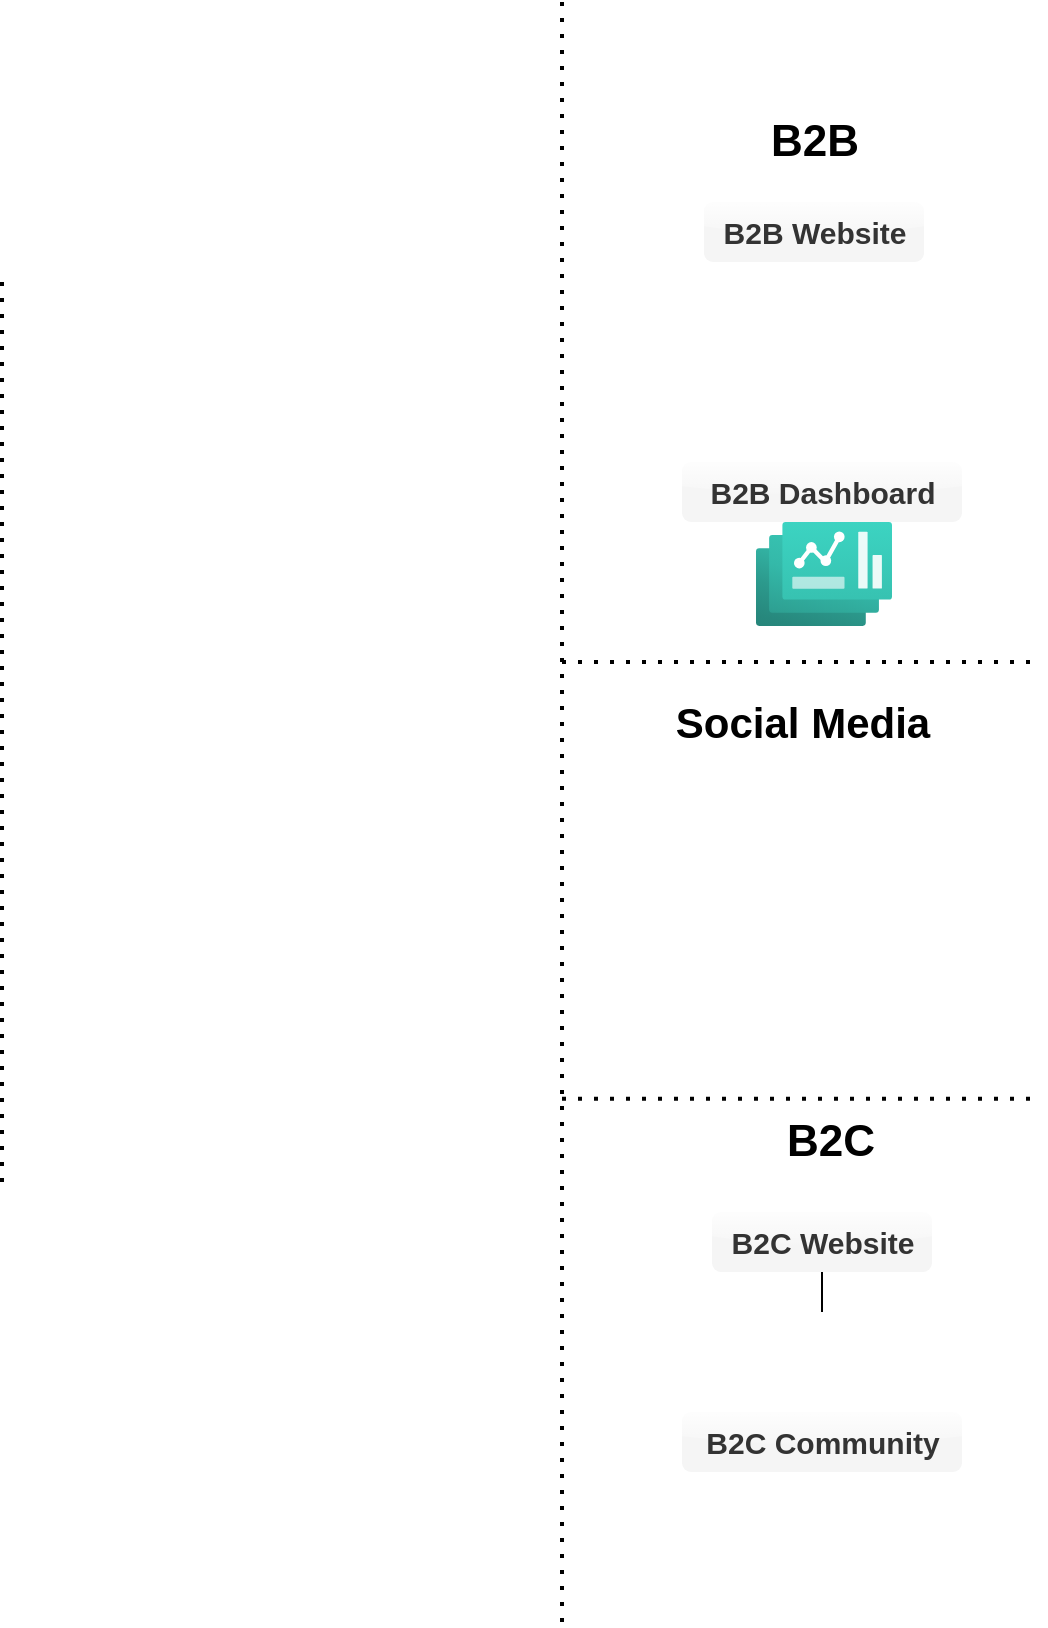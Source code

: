<mxfile version="21.1.2" type="github">
  <diagram name="Birds Eye View" id="2dJY-aPmXwigr7amAttw">
    <mxGraphModel dx="1095" dy="668" grid="1" gridSize="10" guides="1" tooltips="1" connect="1" arrows="1" fold="1" page="1" pageScale="1" pageWidth="1100" pageHeight="850" math="0" shadow="0">
      <root>
        <mxCell id="0" />
        <mxCell id="1" parent="0" />
        <mxCell id="melnFsx0FvC3lrg1FxyG-5" value="" style="endArrow=none;dashed=1;html=1;dashPattern=1 3;strokeWidth=2;rounded=0;" edge="1" parent="1">
          <mxGeometry width="50" height="50" relative="1" as="geometry">
            <mxPoint x="280" y="610" as="sourcePoint" />
            <mxPoint x="280" y="160" as="targetPoint" />
          </mxGeometry>
        </mxCell>
        <mxCell id="melnFsx0FvC3lrg1FxyG-6" value="" style="endArrow=none;dashed=1;html=1;dashPattern=1 3;strokeWidth=2;rounded=0;" edge="1" parent="1">
          <mxGeometry width="50" height="50" relative="1" as="geometry">
            <mxPoint x="560" y="830" as="sourcePoint" />
            <mxPoint x="560" y="20" as="targetPoint" />
          </mxGeometry>
        </mxCell>
        <mxCell id="melnFsx0FvC3lrg1FxyG-12" value="" style="edgeStyle=orthogonalEdgeStyle;rounded=0;orthogonalLoop=1;jettySize=auto;html=1;" edge="1" parent="1" source="melnFsx0FvC3lrg1FxyG-13" target="melnFsx0FvC3lrg1FxyG-8">
          <mxGeometry relative="1" as="geometry" />
        </mxCell>
        <mxCell id="melnFsx0FvC3lrg1FxyG-7" value="" style="shape=image;html=1;verticalAlign=top;verticalLabelPosition=bottom;labelBackgroundColor=#ffffff;imageAspect=0;aspect=fixed;image=https://cdn2.iconfinder.com/data/icons/seo-flat-6/128/22_Page_Quality-128.png" vertex="1" parent="1">
          <mxGeometry x="646" y="150" width="90" height="90" as="geometry" />
        </mxCell>
        <mxCell id="melnFsx0FvC3lrg1FxyG-8" value="" style="shape=image;html=1;verticalAlign=top;verticalLabelPosition=bottom;labelBackgroundColor=#ffffff;imageAspect=0;aspect=fixed;image=https://cdn2.iconfinder.com/data/icons/seo-flat-6/128/03_Landing_Page_Optimization-128.png" vertex="1" parent="1">
          <mxGeometry x="650" y="645" width="80" height="80" as="geometry" />
        </mxCell>
        <mxCell id="melnFsx0FvC3lrg1FxyG-9" value="B2B Website" style="text;html=1;align=center;verticalAlign=middle;resizable=0;points=[];autosize=1;strokeColor=none;fillColor=#f5f5f5;fontStyle=1;fontSize=15;rounded=1;glass=1;fontColor=#333333;shadow=0;" vertex="1" parent="1">
          <mxGeometry x="631" y="120" width="110" height="30" as="geometry" />
        </mxCell>
        <mxCell id="melnFsx0FvC3lrg1FxyG-13" value="B2C Website" style="text;html=1;align=center;verticalAlign=middle;resizable=0;points=[];autosize=1;strokeColor=none;fillColor=#f5f5f5;fontStyle=1;fontSize=15;rounded=1;glass=1;fontColor=#333333;shadow=0;" vertex="1" parent="1">
          <mxGeometry x="635" y="625" width="110" height="30" as="geometry" />
        </mxCell>
        <mxCell id="melnFsx0FvC3lrg1FxyG-15" value="" style="image;aspect=fixed;html=1;points=[];align=center;fontSize=12;image=img/lib/azure2/other/Dashboard_Hub.svg;" vertex="1" parent="1">
          <mxGeometry x="657" y="280" width="68" height="52" as="geometry" />
        </mxCell>
        <mxCell id="melnFsx0FvC3lrg1FxyG-16" value="B2B Dashboard" style="text;html=1;align=center;verticalAlign=middle;resizable=0;points=[];autosize=1;strokeColor=none;fillColor=#f5f5f5;fontStyle=1;fontSize=15;rounded=1;glass=1;fontColor=#333333;shadow=0;" vertex="1" parent="1">
          <mxGeometry x="620" y="250" width="140" height="30" as="geometry" />
        </mxCell>
        <mxCell id="melnFsx0FvC3lrg1FxyG-17" value="" style="endArrow=none;dashed=1;html=1;dashPattern=1 3;strokeWidth=2;rounded=0;" edge="1" parent="1">
          <mxGeometry width="50" height="50" relative="1" as="geometry">
            <mxPoint x="560" y="350" as="sourcePoint" />
            <mxPoint x="800" y="350" as="targetPoint" />
          </mxGeometry>
        </mxCell>
        <mxCell id="melnFsx0FvC3lrg1FxyG-18" value="" style="shape=image;html=1;verticalAlign=top;verticalLabelPosition=bottom;labelBackgroundColor=#ffffff;imageAspect=0;aspect=fixed;image=https://cdn4.iconfinder.com/data/icons/computer-and-web-2/500/Dashboard-128.png" vertex="1" parent="1">
          <mxGeometry x="650" y="745" width="80" height="80" as="geometry" />
        </mxCell>
        <mxCell id="melnFsx0FvC3lrg1FxyG-19" value="B2C Community&lt;br&gt;" style="text;html=1;align=center;verticalAlign=middle;resizable=0;points=[];autosize=1;strokeColor=none;fillColor=#f5f5f5;fontStyle=1;fontSize=15;rounded=1;glass=1;fontColor=#333333;shadow=0;" vertex="1" parent="1">
          <mxGeometry x="620" y="725" width="140" height="30" as="geometry" />
        </mxCell>
        <mxCell id="melnFsx0FvC3lrg1FxyG-20" value="&lt;b&gt;&lt;font style=&quot;font-size: 22px;&quot;&gt;B2C&lt;/font&gt;&lt;/b&gt;" style="text;html=1;align=center;verticalAlign=middle;resizable=0;points=[];autosize=1;strokeColor=none;fillColor=none;" vertex="1" parent="1">
          <mxGeometry x="659" y="570" width="70" height="40" as="geometry" />
        </mxCell>
        <mxCell id="melnFsx0FvC3lrg1FxyG-21" value="&lt;b&gt;&lt;font style=&quot;font-size: 22px;&quot;&gt;B2B&lt;/font&gt;&lt;/b&gt;" style="text;html=1;align=center;verticalAlign=middle;resizable=0;points=[];autosize=1;strokeColor=none;fillColor=none;" vertex="1" parent="1">
          <mxGeometry x="651" y="70" width="70" height="40" as="geometry" />
        </mxCell>
        <mxCell id="melnFsx0FvC3lrg1FxyG-22" value="" style="endArrow=none;dashed=1;html=1;dashPattern=1 3;strokeWidth=2;rounded=0;" edge="1" parent="1">
          <mxGeometry width="50" height="50" relative="1" as="geometry">
            <mxPoint x="560" y="568.33" as="sourcePoint" />
            <mxPoint x="800" y="568.33" as="targetPoint" />
            <Array as="points">
              <mxPoint x="670" y="568.33" />
            </Array>
          </mxGeometry>
        </mxCell>
        <mxCell id="melnFsx0FvC3lrg1FxyG-23" value="&lt;b&gt;&lt;font style=&quot;font-size: 21px;&quot;&gt;Social Media&lt;/font&gt;&lt;/b&gt;" style="text;html=1;align=center;verticalAlign=middle;resizable=0;points=[];autosize=1;strokeColor=none;fillColor=none;" vertex="1" parent="1">
          <mxGeometry x="605" y="360" width="150" height="40" as="geometry" />
        </mxCell>
        <mxCell id="melnFsx0FvC3lrg1FxyG-25" value="" style="shape=image;html=1;verticalAlign=top;verticalLabelPosition=bottom;labelBackgroundColor=#ffffff;imageAspect=0;aspect=fixed;image=https://cdn3.iconfinder.com/data/icons/2018-social-media-logotypes/1000/2018_social_media_popular_app_logo_instagram-128.png" vertex="1" parent="1">
          <mxGeometry x="657" y="400" width="50" height="50" as="geometry" />
        </mxCell>
        <mxCell id="melnFsx0FvC3lrg1FxyG-26" value="" style="shape=image;html=1;verticalAlign=top;verticalLabelPosition=bottom;labelBackgroundColor=#ffffff;imageAspect=0;aspect=fixed;image=https://cdn2.iconfinder.com/data/icons/social-media-2285/512/1_Facebook_colored_svg_copy-128.png" vertex="1" parent="1">
          <mxGeometry x="590" y="470" width="50" height="50" as="geometry" />
        </mxCell>
        <mxCell id="melnFsx0FvC3lrg1FxyG-28" value="" style="shape=image;html=1;verticalAlign=top;verticalLabelPosition=bottom;labelBackgroundColor=#ffffff;imageAspect=0;aspect=fixed;image=https://cdn3.iconfinder.com/data/icons/2018-social-media-logotypes/1000/2018_social_media_popular_app_logo_snapchat-128.png" vertex="1" parent="1">
          <mxGeometry x="662.5" y="470" width="47" height="47" as="geometry" />
        </mxCell>
        <mxCell id="melnFsx0FvC3lrg1FxyG-29" value="" style="shape=image;html=1;verticalAlign=top;verticalLabelPosition=bottom;labelBackgroundColor=#ffffff;imageAspect=0;aspect=fixed;image=https://cdn3.iconfinder.com/data/icons/2018-social-media-logotypes/1000/2018_social_media_popular_app_logo_linkedin-128.png" vertex="1" parent="1">
          <mxGeometry x="590" y="400" width="50" height="50" as="geometry" />
        </mxCell>
        <mxCell id="melnFsx0FvC3lrg1FxyG-30" value="" style="shape=image;html=1;verticalAlign=top;verticalLabelPosition=bottom;labelBackgroundColor=#ffffff;imageAspect=0;aspect=fixed;image=https://cdn3.iconfinder.com/data/icons/2018-social-media-logotypes/1000/2018_social_media_popular_app_logo_twitter-128.png" vertex="1" parent="1">
          <mxGeometry x="721" y="395" width="55" height="55" as="geometry" />
        </mxCell>
      </root>
    </mxGraphModel>
  </diagram>
</mxfile>
